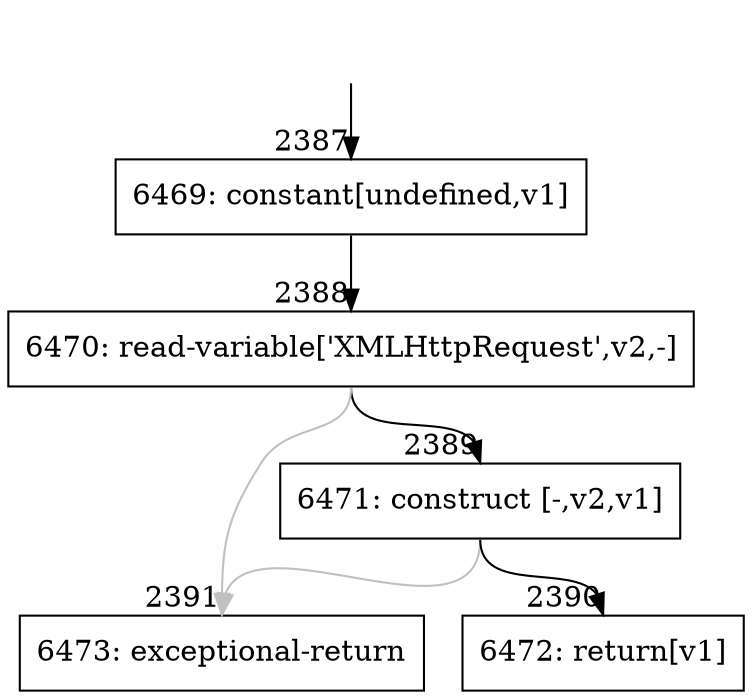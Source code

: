 digraph {
rankdir="TD"
BB_entry221[shape=none,label=""];
BB_entry221 -> BB2387 [tailport=s, headport=n, headlabel="    2387"]
BB2387 [shape=record label="{6469: constant[undefined,v1]}" ] 
BB2387 -> BB2388 [tailport=s, headport=n, headlabel="      2388"]
BB2388 [shape=record label="{6470: read-variable['XMLHttpRequest',v2,-]}" ] 
BB2388 -> BB2389 [tailport=s, headport=n, headlabel="      2389"]
BB2388 -> BB2391 [tailport=s, headport=n, color=gray, headlabel="      2391"]
BB2389 [shape=record label="{6471: construct [-,v2,v1]}" ] 
BB2389 -> BB2390 [tailport=s, headport=n, headlabel="      2390"]
BB2389 -> BB2391 [tailport=s, headport=n, color=gray]
BB2390 [shape=record label="{6472: return[v1]}" ] 
BB2391 [shape=record label="{6473: exceptional-return}" ] 
//#$~ 1645
}
